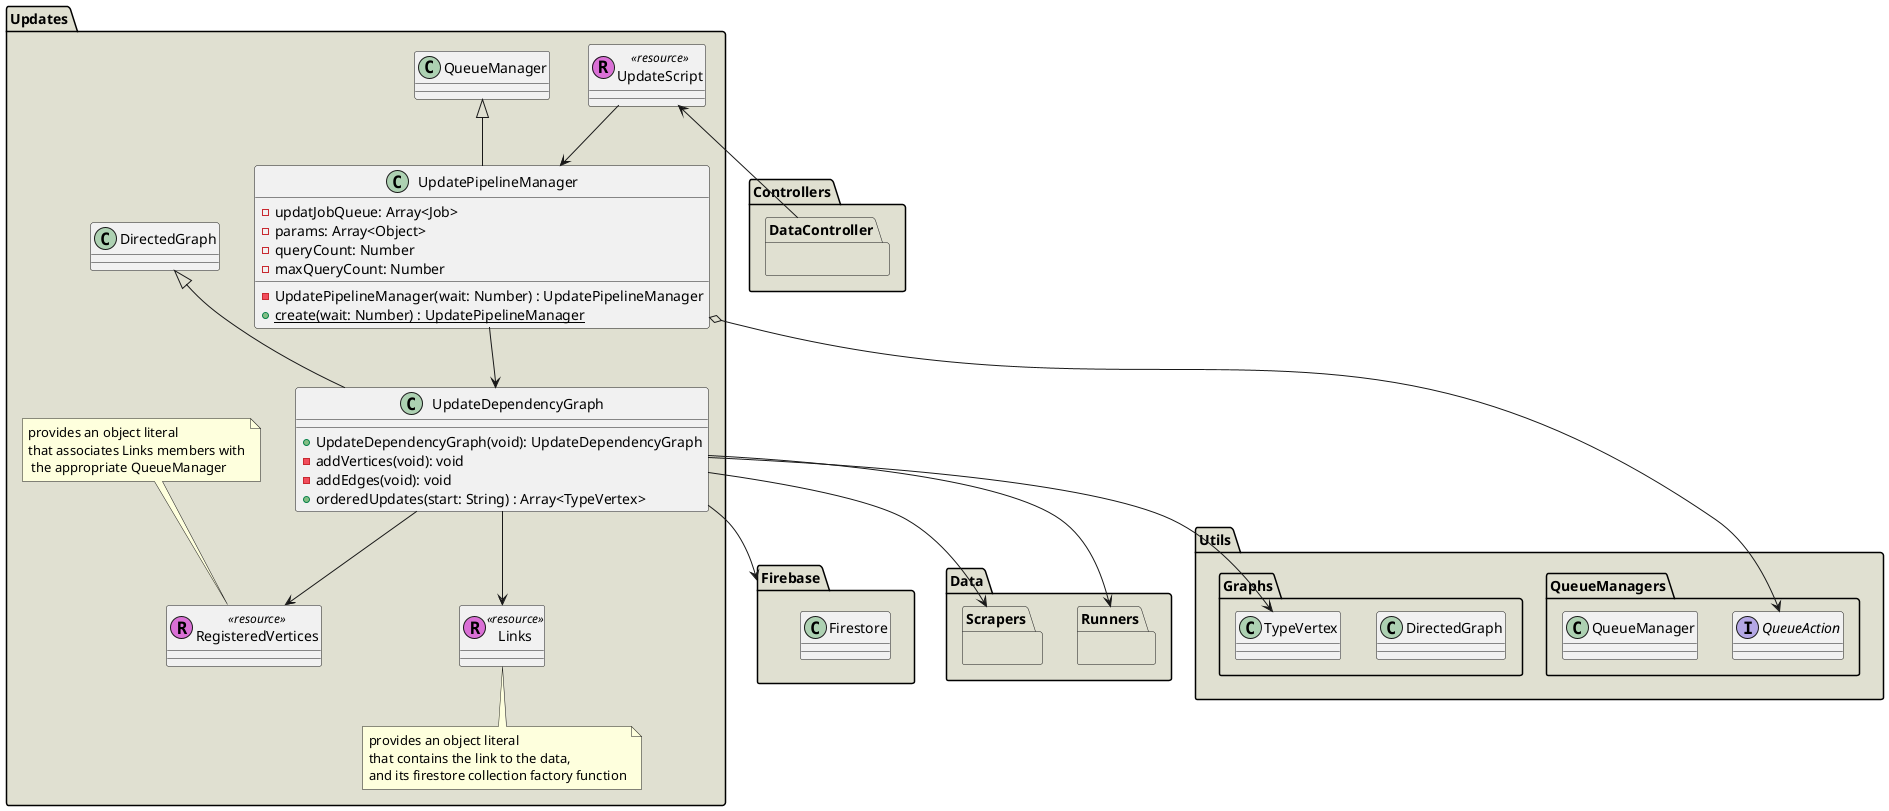 @startuml
package Utils #e0e0d1 {
    package QueueManagers #e0e0d1 {
        interface QueueAction
        class QueueManager
    }
    package Graphs #e0e0d1 {
        class DirectedGraph
        class TypeVertex
    }
}

package Controllers #e0e0d1 {
    package DataController #e0e0d1 {}
}

package Firebase #e0e0d1 {
    class Firestore
}

package Data #e0e0d1 {
    package Runners #e0e0d1 {}
    package Scrapers #e0e0d1 {}
}

package Updates #e0e0d1 {
    class UpdateDependencyGraph extends DirectedGraph{
        + UpdateDependencyGraph(void): UpdateDependencyGraph
        - addVertices(void): void
        - addEdges(void): void
        + orderedUpdates(start: String) : Array<TypeVertex>
    }

    class Links <<(R, orchid) resource>>{}
    note bottom of Links: provides an object literal\nthat contains the link to the data,\nand its firestore collection factory function

    class RegisteredVertices <<(R, orchid) resource>>
    note top of RegisteredVertices: provides an object literal\nthat associates Links members with\n the appropriate QueueManager
    UpdateDependencyGraph --> Links
    UpdateDependencyGraph --> RegisteredVertices

    UpdateDependencyGraph --> Runners
    UpdateDependencyGraph --> Scrapers
    UpdateDependencyGraph --> TypeVertex
    UpdateDependencyGraph --> Firebase

    class UpdatePipelineManager extends QueueManager {
        - updatJobQueue: Array<Job>
        - params: Array<Object>
        - queryCount: Number
        - maxQueryCount: Number
        - UpdatePipelineManager(wait: Number) : UpdatePipelineManager
        {static} + create(wait: Number) : UpdatePipelineManager
    }
    UpdatePipelineManager --> UpdateDependencyGraph
    UpdatePipelineManager o--> QueueAction

    class UpdateScript <<(R, Orchid) resource>>
    UpdateScript <-- DataController
    UpdateScript --> UpdatePipelineManager
}

@enduml
